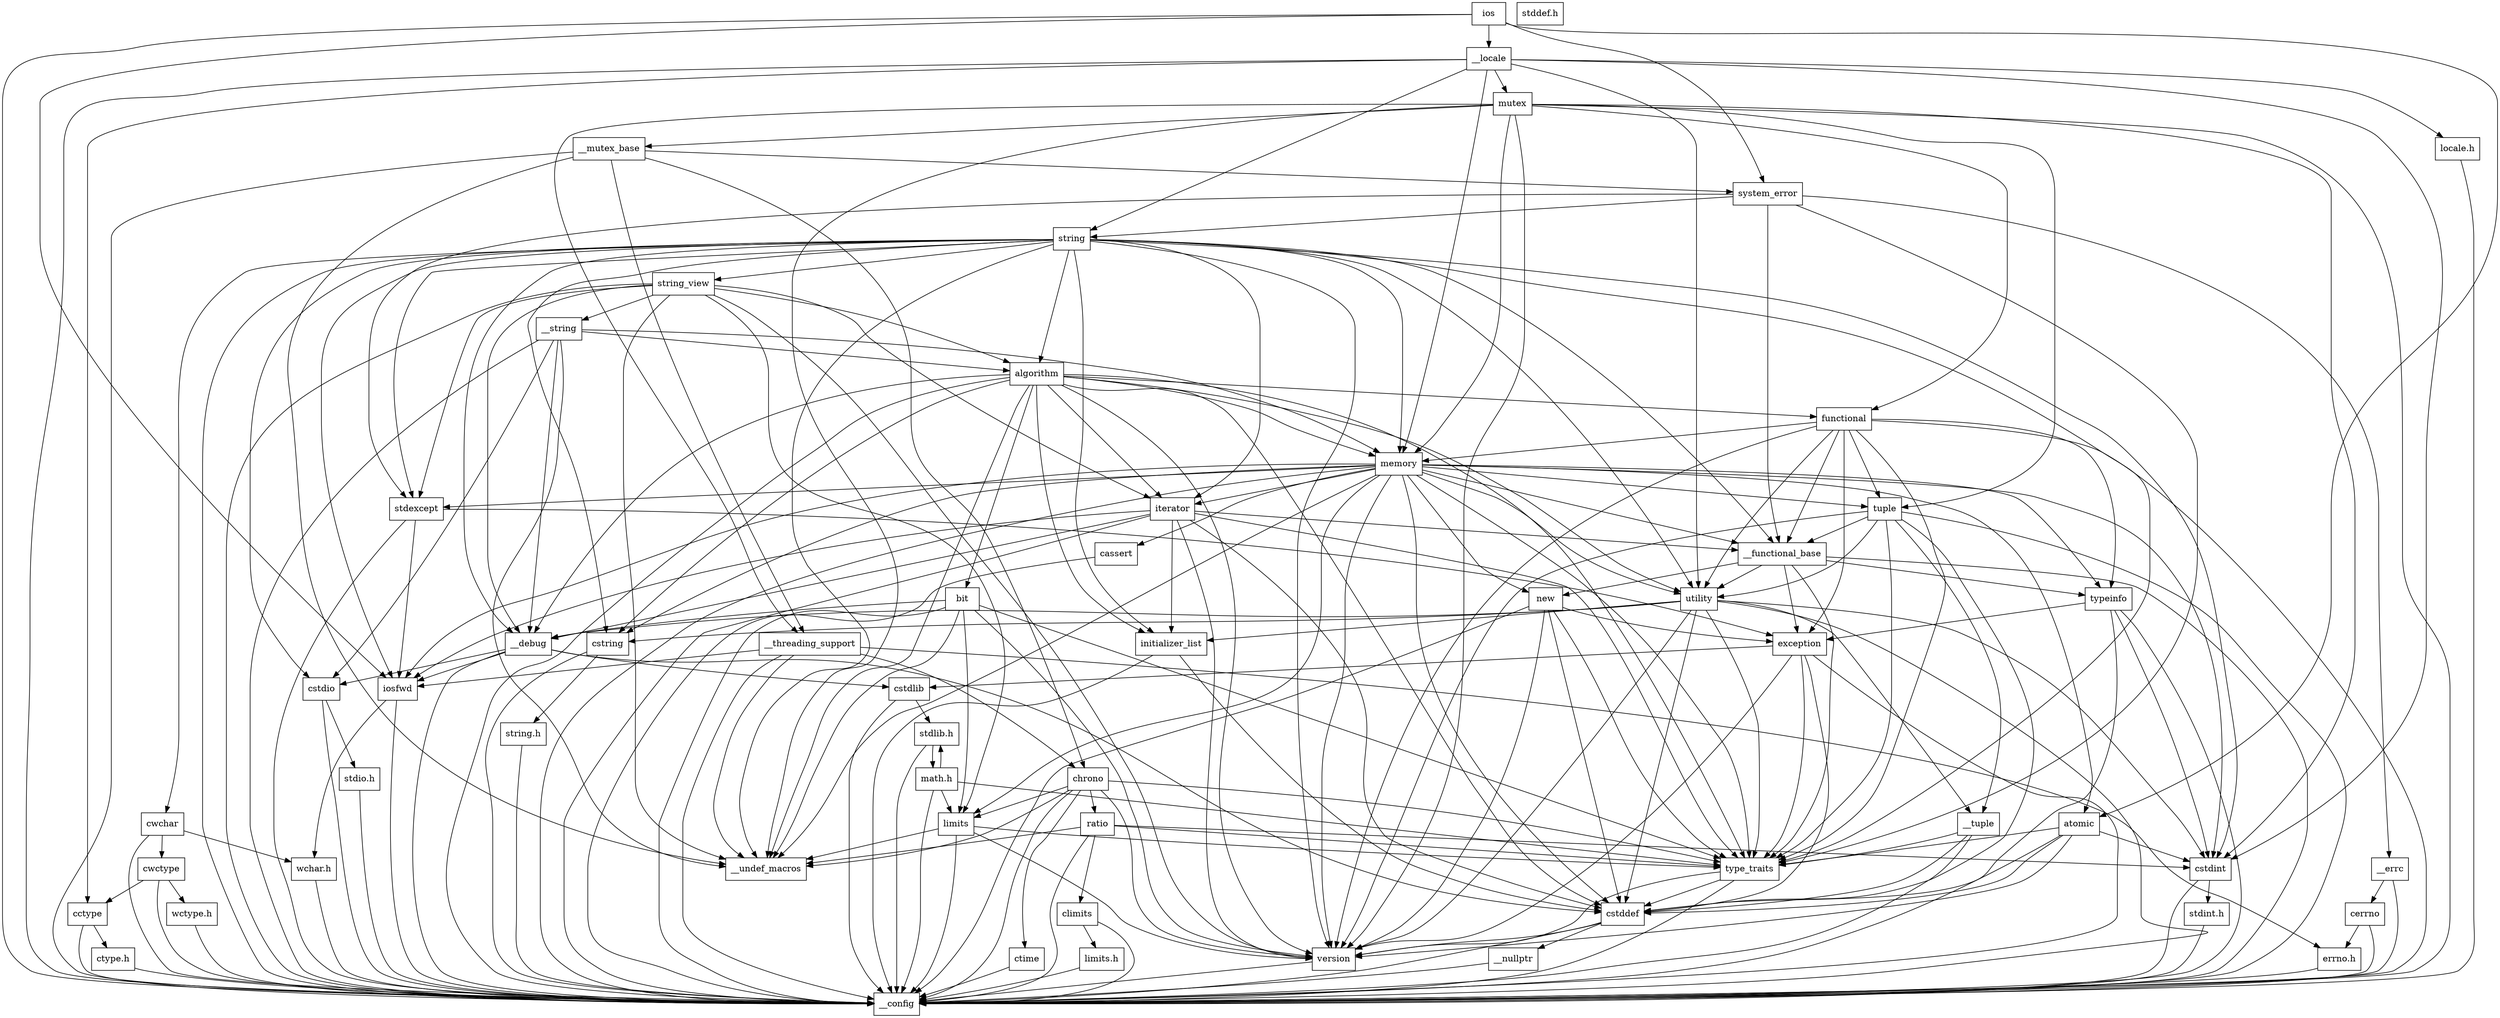 digraph "dependencies" {
  header_1 [ shape="box", label="ios"];
  header_2 [ shape="box", label="__config"];
  header_11 [ shape="box", label="iosfwd"];
  header_12 [ shape="box", label="wchar.h"];
  header_17 [ shape="box", label="stddef.h"];
  header_28 [ shape="box", label="__locale"];
  header_29 [ shape="box", label="string"];
  header_30 [ shape="box", label="string_view"];
  header_31 [ shape="box", label="__string"];
  header_32 [ shape="box", label="algorithm"];
  header_33 [ shape="box", label="initializer_list"];
  header_34 [ shape="box", label="cstddef"];
  header_35 [ shape="box", label="version"];
  header_37 [ shape="box", label="__nullptr"];
  header_38 [ shape="box", label="type_traits"];
  header_39 [ shape="box", label="cstring"];
  header_40 [ shape="box", label="string.h"];
  header_43 [ shape="box", label="utility"];
  header_44 [ shape="box", label="__tuple"];
  header_45 [ shape="box", label="cstdint"];
  header_46 [ shape="box", label="stdint.h"];
  header_53 [ shape="box", label="__debug"];
  header_54 [ shape="box", label="cstdlib"];
  header_55 [ shape="box", label="stdlib.h"];
  header_80 [ shape="box", label="math.h"];
  header_92 [ shape="box", label="limits"];
  header_93 [ shape="box", label="__undef_macros"];
  header_94 [ shape="box", label="cstdio"];
  header_95 [ shape="box", label="stdio.h"];
  header_104 [ shape="box", label="memory"];
  header_105 [ shape="box", label="typeinfo"];
  header_106 [ shape="box", label="exception"];
  header_107 [ shape="box", label="new"];
  header_108 [ shape="box", label="iterator"];
  header_109 [ shape="box", label="__functional_base"];
  header_110 [ shape="box", label="tuple"];
  header_111 [ shape="box", label="stdexcept"];
  header_112 [ shape="box", label="cassert"];
  header_114 [ shape="box", label="atomic"];
  header_115 [ shape="box", label="functional"];
  header_116 [ shape="box", label="bit"];
  header_117 [ shape="box", label="cwchar"];
  header_118 [ shape="box", label="cwctype"];
  header_119 [ shape="box", label="cctype"];
  header_120 [ shape="box", label="ctype.h"];
  header_122 [ shape="box", label="wctype.h"];
  header_125 [ shape="box", label="mutex"];
  header_126 [ shape="box", label="__mutex_base"];
  header_127 [ shape="box", label="chrono"];
  header_128 [ shape="box", label="ctime"];
  header_134 [ shape="box", label="ratio"];
  header_135 [ shape="box", label="climits"];
  header_136 [ shape="box", label="limits.h"];
  header_145 [ shape="box", label="system_error"];
  header_146 [ shape="box", label="__errc"];
  header_147 [ shape="box", label="cerrno"];
  header_148 [ shape="box", label="errno.h"];
  header_156 [ shape="box", label="__threading_support"];
  header_162 [ shape="box", label="locale.h"];
  header_95 -> header_2;
  header_134 -> header_2;
  header_134 -> header_45;
  header_134 -> header_135;
  header_134 -> header_38;
  header_134 -> header_93;
  header_106 -> header_2;
  header_106 -> header_34;
  header_106 -> header_54;
  header_106 -> header_38;
  header_106 -> header_35;
  header_125 -> header_2;
  header_125 -> header_126;
  header_125 -> header_45;
  header_125 -> header_115;
  header_125 -> header_104;
  header_125 -> header_110;
  header_125 -> header_35;
  header_125 -> header_156;
  header_125 -> header_93;
  header_94 -> header_2;
  header_94 -> header_95;
  header_127 -> header_2;
  header_127 -> header_128;
  header_127 -> header_38;
  header_127 -> header_134;
  header_127 -> header_92;
  header_127 -> header_35;
  header_127 -> header_93;
  header_43 -> header_2;
  header_43 -> header_44;
  header_43 -> header_38;
  header_43 -> header_33;
  header_43 -> header_34;
  header_43 -> header_39;
  header_43 -> header_45;
  header_43 -> header_35;
  header_43 -> header_53;
  header_122 -> header_2;
  header_110 -> header_2;
  header_110 -> header_44;
  header_110 -> header_34;
  header_110 -> header_38;
  header_110 -> header_109;
  header_110 -> header_43;
  header_110 -> header_35;
  header_45 -> header_2;
  header_45 -> header_46;
  header_104 -> header_2;
  header_104 -> header_38;
  header_104 -> header_105;
  header_104 -> header_34;
  header_104 -> header_45;
  header_104 -> header_107;
  header_104 -> header_43;
  header_104 -> header_92;
  header_104 -> header_108;
  header_104 -> header_109;
  header_104 -> header_11;
  header_104 -> header_110;
  header_104 -> header_111;
  header_104 -> header_39;
  header_104 -> header_112;
  header_104 -> header_114;
  header_104 -> header_35;
  header_104 -> header_93;
  header_115 -> header_2;
  header_115 -> header_38;
  header_115 -> header_105;
  header_115 -> header_106;
  header_115 -> header_104;
  header_115 -> header_110;
  header_115 -> header_43;
  header_115 -> header_35;
  header_115 -> header_109;
  header_46 -> header_2;
  header_105 -> header_2;
  header_105 -> header_106;
  header_105 -> header_34;
  header_105 -> header_45;
  header_11 -> header_2;
  header_11 -> header_12;
  header_38 -> header_2;
  header_38 -> header_34;
  header_38 -> header_35;
  header_109 -> header_2;
  header_109 -> header_38;
  header_109 -> header_105;
  header_109 -> header_106;
  header_109 -> header_107;
  header_109 -> header_43;
  header_128 -> header_2;
  header_34 -> header_2;
  header_34 -> header_35;
  header_34 -> header_37;
  header_107 -> header_2;
  header_107 -> header_106;
  header_107 -> header_38;
  header_107 -> header_34;
  header_107 -> header_35;
  header_145 -> header_146;
  header_145 -> header_38;
  header_145 -> header_111;
  header_145 -> header_109;
  header_145 -> header_29;
  header_80 -> header_2;
  header_80 -> header_55;
  header_80 -> header_38;
  header_80 -> header_92;
  header_30 -> header_2;
  header_30 -> header_31;
  header_30 -> header_32;
  header_30 -> header_108;
  header_30 -> header_92;
  header_30 -> header_111;
  header_30 -> header_35;
  header_30 -> header_53;
  header_30 -> header_93;
  header_111 -> header_2;
  header_111 -> header_106;
  header_111 -> header_11;
  header_108 -> header_2;
  header_108 -> header_11;
  header_108 -> header_109;
  header_108 -> header_38;
  header_108 -> header_34;
  header_108 -> header_33;
  header_108 -> header_35;
  header_108 -> header_53;
  header_126 -> header_2;
  header_126 -> header_127;
  header_126 -> header_145;
  header_126 -> header_156;
  header_126 -> header_93;
  header_35 -> header_2;
  header_118 -> header_2;
  header_118 -> header_119;
  header_118 -> header_122;
  header_12 -> header_2;
  header_33 -> header_2;
  header_33 -> header_34;
  header_162 -> header_2;
  header_39 -> header_2;
  header_39 -> header_40;
  header_40 -> header_2;
  header_119 -> header_2;
  header_119 -> header_120;
  header_148 -> header_2;
  header_1 -> header_2;
  header_1 -> header_11;
  header_1 -> header_28;
  header_1 -> header_145;
  header_1 -> header_114;
  header_146 -> header_2;
  header_146 -> header_147;
  header_156 -> header_2;
  header_156 -> header_127;
  header_156 -> header_11;
  header_156 -> header_148;
  header_156 -> header_93;
  header_28 -> header_2;
  header_28 -> header_29;
  header_28 -> header_104;
  header_28 -> header_43;
  header_28 -> header_125;
  header_28 -> header_45;
  header_28 -> header_119;
  header_28 -> header_162;
  header_29 -> header_2;
  header_29 -> header_30;
  header_29 -> header_11;
  header_29 -> header_39;
  header_29 -> header_94;
  header_29 -> header_117;
  header_29 -> header_32;
  header_29 -> header_108;
  header_29 -> header_43;
  header_29 -> header_104;
  header_29 -> header_111;
  header_29 -> header_38;
  header_29 -> header_33;
  header_29 -> header_109;
  header_29 -> header_35;
  header_29 -> header_45;
  header_29 -> header_53;
  header_29 -> header_93;
  header_55 -> header_2;
  header_55 -> header_80;
  header_31 -> header_2;
  header_31 -> header_32;
  header_31 -> header_94;
  header_31 -> header_104;
  header_31 -> header_53;
  header_31 -> header_93;
  header_54 -> header_2;
  header_54 -> header_55;
  header_114 -> header_2;
  header_114 -> header_34;
  header_114 -> header_45;
  header_114 -> header_38;
  header_114 -> header_35;
  header_44 -> header_2;
  header_44 -> header_34;
  header_44 -> header_38;
  header_147 -> header_2;
  header_147 -> header_148;
  header_53 -> header_2;
  header_53 -> header_11;
  header_53 -> header_54;
  header_53 -> header_94;
  header_53 -> header_34;
  header_92 -> header_2;
  header_92 -> header_38;
  header_92 -> header_93;
  header_92 -> header_35;
  header_32 -> header_2;
  header_32 -> header_33;
  header_32 -> header_38;
  header_32 -> header_39;
  header_32 -> header_43;
  header_32 -> header_104;
  header_32 -> header_115;
  header_32 -> header_108;
  header_32 -> header_34;
  header_32 -> header_116;
  header_32 -> header_35;
  header_32 -> header_53;
  header_32 -> header_93;
  header_120 -> header_2;
  header_116 -> header_2;
  header_116 -> header_92;
  header_116 -> header_38;
  header_116 -> header_35;
  header_116 -> header_53;
  header_116 -> header_93;
  header_136 -> header_2;
  header_117 -> header_2;
  header_117 -> header_118;
  header_117 -> header_12;
  header_37 -> header_2;
  header_112 -> header_2;
  header_135 -> header_2;
  header_135 -> header_136;
}
